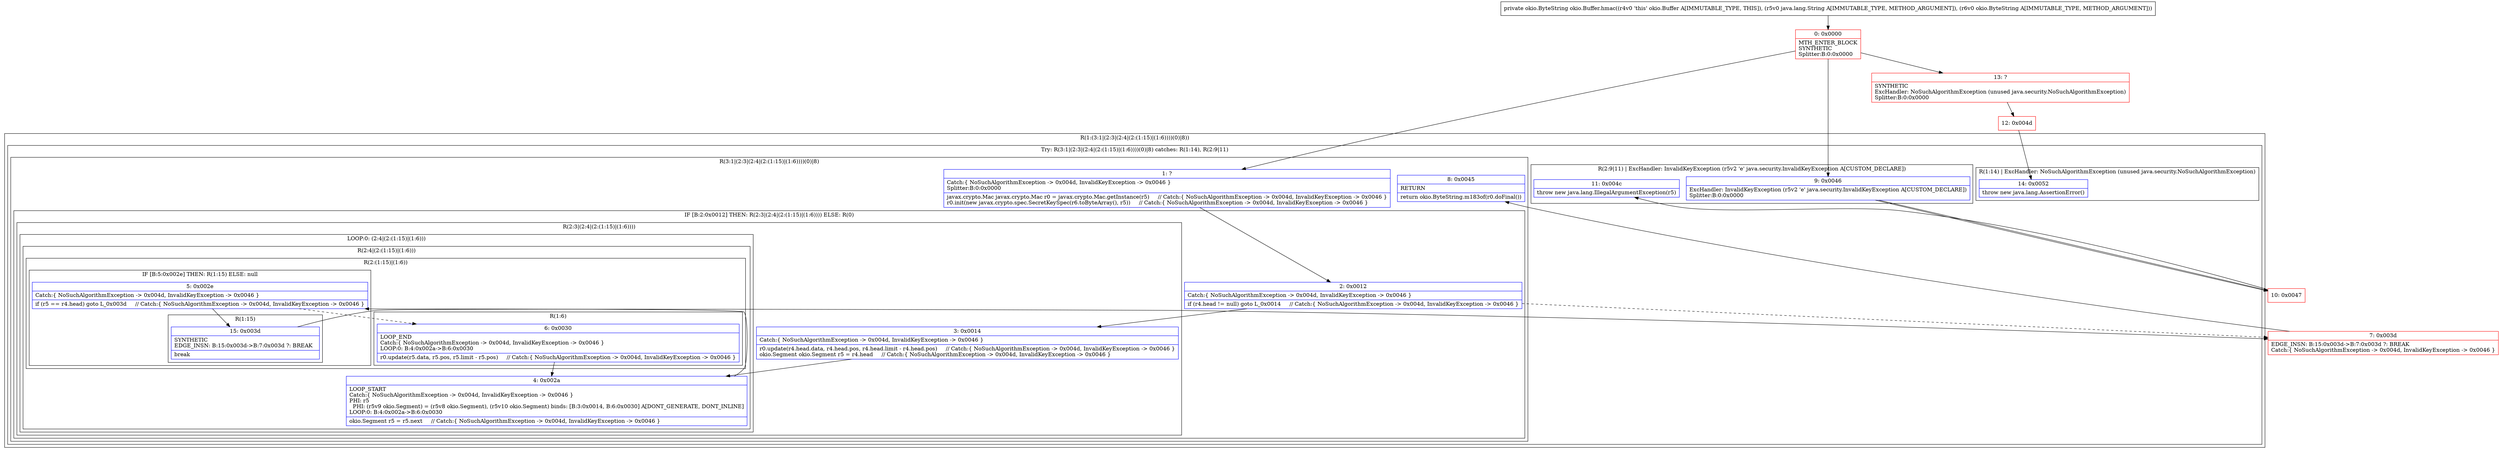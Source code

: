 digraph "CFG forokio.Buffer.hmac(Ljava\/lang\/String;Lokio\/ByteString;)Lokio\/ByteString;" {
subgraph cluster_Region_1769387191 {
label = "R(1:(3:1|(2:3|(2:4|(2:(1:15)|(1:6))))(0)|8))";
node [shape=record,color=blue];
subgraph cluster_TryCatchRegion_202635494 {
label = "Try: R(3:1|(2:3|(2:4|(2:(1:15)|(1:6))))(0)|8) catches: R(1:14), R(2:9|11)";
node [shape=record,color=blue];
subgraph cluster_Region_1578021447 {
label = "R(3:1|(2:3|(2:4|(2:(1:15)|(1:6))))(0)|8)";
node [shape=record,color=blue];
Node_1 [shape=record,label="{1\:\ ?|Catch:\{ NoSuchAlgorithmException \-\> 0x004d, InvalidKeyException \-\> 0x0046 \}\lSplitter:B:0:0x0000\l|javax.crypto.Mac javax.crypto.Mac r0 = javax.crypto.Mac.getInstance(r5)     \/\/ Catch:\{ NoSuchAlgorithmException \-\> 0x004d, InvalidKeyException \-\> 0x0046 \}\lr0.init(new javax.crypto.spec.SecretKeySpec(r6.toByteArray(), r5))     \/\/ Catch:\{ NoSuchAlgorithmException \-\> 0x004d, InvalidKeyException \-\> 0x0046 \}\l}"];
subgraph cluster_IfRegion_1289904215 {
label = "IF [B:2:0x0012] THEN: R(2:3|(2:4|(2:(1:15)|(1:6)))) ELSE: R(0)";
node [shape=record,color=blue];
Node_2 [shape=record,label="{2\:\ 0x0012|Catch:\{ NoSuchAlgorithmException \-\> 0x004d, InvalidKeyException \-\> 0x0046 \}\l|if (r4.head != null) goto L_0x0014     \/\/ Catch:\{ NoSuchAlgorithmException \-\> 0x004d, InvalidKeyException \-\> 0x0046 \}\l}"];
subgraph cluster_Region_828417254 {
label = "R(2:3|(2:4|(2:(1:15)|(1:6))))";
node [shape=record,color=blue];
Node_3 [shape=record,label="{3\:\ 0x0014|Catch:\{ NoSuchAlgorithmException \-\> 0x004d, InvalidKeyException \-\> 0x0046 \}\l|r0.update(r4.head.data, r4.head.pos, r4.head.limit \- r4.head.pos)     \/\/ Catch:\{ NoSuchAlgorithmException \-\> 0x004d, InvalidKeyException \-\> 0x0046 \}\lokio.Segment okio.Segment r5 = r4.head     \/\/ Catch:\{ NoSuchAlgorithmException \-\> 0x004d, InvalidKeyException \-\> 0x0046 \}\l}"];
subgraph cluster_LoopRegion_2000183659 {
label = "LOOP:0: (2:4|(2:(1:15)|(1:6)))";
node [shape=record,color=blue];
subgraph cluster_Region_2132101019 {
label = "R(2:4|(2:(1:15)|(1:6)))";
node [shape=record,color=blue];
Node_4 [shape=record,label="{4\:\ 0x002a|LOOP_START\lCatch:\{ NoSuchAlgorithmException \-\> 0x004d, InvalidKeyException \-\> 0x0046 \}\lPHI: r5 \l  PHI: (r5v9 okio.Segment) = (r5v8 okio.Segment), (r5v10 okio.Segment) binds: [B:3:0x0014, B:6:0x0030] A[DONT_GENERATE, DONT_INLINE]\lLOOP:0: B:4:0x002a\-\>B:6:0x0030\l|okio.Segment r5 = r5.next     \/\/ Catch:\{ NoSuchAlgorithmException \-\> 0x004d, InvalidKeyException \-\> 0x0046 \}\l}"];
subgraph cluster_Region_733458487 {
label = "R(2:(1:15)|(1:6))";
node [shape=record,color=blue];
subgraph cluster_IfRegion_1419927220 {
label = "IF [B:5:0x002e] THEN: R(1:15) ELSE: null";
node [shape=record,color=blue];
Node_5 [shape=record,label="{5\:\ 0x002e|Catch:\{ NoSuchAlgorithmException \-\> 0x004d, InvalidKeyException \-\> 0x0046 \}\l|if (r5 == r4.head) goto L_0x003d     \/\/ Catch:\{ NoSuchAlgorithmException \-\> 0x004d, InvalidKeyException \-\> 0x0046 \}\l}"];
subgraph cluster_Region_955296111 {
label = "R(1:15)";
node [shape=record,color=blue];
Node_15 [shape=record,label="{15\:\ 0x003d|SYNTHETIC\lEDGE_INSN: B:15:0x003d\-\>B:7:0x003d ?: BREAK  \l|break\l}"];
}
}
subgraph cluster_Region_551149872 {
label = "R(1:6)";
node [shape=record,color=blue];
Node_6 [shape=record,label="{6\:\ 0x0030|LOOP_END\lCatch:\{ NoSuchAlgorithmException \-\> 0x004d, InvalidKeyException \-\> 0x0046 \}\lLOOP:0: B:4:0x002a\-\>B:6:0x0030\l|r0.update(r5.data, r5.pos, r5.limit \- r5.pos)     \/\/ Catch:\{ NoSuchAlgorithmException \-\> 0x004d, InvalidKeyException \-\> 0x0046 \}\l}"];
}
}
}
}
}
subgraph cluster_Region_1741653758 {
label = "R(0)";
node [shape=record,color=blue];
}
}
Node_8 [shape=record,label="{8\:\ 0x0045|RETURN\l|return okio.ByteString.m183of(r0.doFinal())\l}"];
}
subgraph cluster_Region_1397260373 {
label = "R(1:14) | ExcHandler: NoSuchAlgorithmException (unused java.security.NoSuchAlgorithmException)\l";
node [shape=record,color=blue];
Node_14 [shape=record,label="{14\:\ 0x0052|throw new java.lang.AssertionError()\l}"];
}
subgraph cluster_Region_1172874243 {
label = "R(2:9|11) | ExcHandler: InvalidKeyException (r5v2 'e' java.security.InvalidKeyException A[CUSTOM_DECLARE])\l";
node [shape=record,color=blue];
Node_9 [shape=record,label="{9\:\ 0x0046|ExcHandler: InvalidKeyException (r5v2 'e' java.security.InvalidKeyException A[CUSTOM_DECLARE])\lSplitter:B:0:0x0000\l}"];
Node_11 [shape=record,label="{11\:\ 0x004c|throw new java.lang.IllegalArgumentException(r5)\l}"];
}
}
}
subgraph cluster_Region_1397260373 {
label = "R(1:14) | ExcHandler: NoSuchAlgorithmException (unused java.security.NoSuchAlgorithmException)\l";
node [shape=record,color=blue];
Node_14 [shape=record,label="{14\:\ 0x0052|throw new java.lang.AssertionError()\l}"];
}
subgraph cluster_Region_1172874243 {
label = "R(2:9|11) | ExcHandler: InvalidKeyException (r5v2 'e' java.security.InvalidKeyException A[CUSTOM_DECLARE])\l";
node [shape=record,color=blue];
Node_9 [shape=record,label="{9\:\ 0x0046|ExcHandler: InvalidKeyException (r5v2 'e' java.security.InvalidKeyException A[CUSTOM_DECLARE])\lSplitter:B:0:0x0000\l}"];
Node_11 [shape=record,label="{11\:\ 0x004c|throw new java.lang.IllegalArgumentException(r5)\l}"];
}
Node_0 [shape=record,color=red,label="{0\:\ 0x0000|MTH_ENTER_BLOCK\lSYNTHETIC\lSplitter:B:0:0x0000\l}"];
Node_7 [shape=record,color=red,label="{7\:\ 0x003d|EDGE_INSN: B:15:0x003d\-\>B:7:0x003d ?: BREAK  \lCatch:\{ NoSuchAlgorithmException \-\> 0x004d, InvalidKeyException \-\> 0x0046 \}\l}"];
Node_10 [shape=record,color=red,label="{10\:\ 0x0047}"];
Node_12 [shape=record,color=red,label="{12\:\ 0x004d}"];
Node_13 [shape=record,color=red,label="{13\:\ ?|SYNTHETIC\lExcHandler: NoSuchAlgorithmException (unused java.security.NoSuchAlgorithmException)\lSplitter:B:0:0x0000\l}"];
MethodNode[shape=record,label="{private okio.ByteString okio.Buffer.hmac((r4v0 'this' okio.Buffer A[IMMUTABLE_TYPE, THIS]), (r5v0 java.lang.String A[IMMUTABLE_TYPE, METHOD_ARGUMENT]), (r6v0 okio.ByteString A[IMMUTABLE_TYPE, METHOD_ARGUMENT])) }"];
MethodNode -> Node_0;
Node_1 -> Node_2;
Node_2 -> Node_3;
Node_2 -> Node_7[style=dashed];
Node_3 -> Node_4;
Node_4 -> Node_5;
Node_5 -> Node_6[style=dashed];
Node_5 -> Node_15;
Node_15 -> Node_7;
Node_6 -> Node_4;
Node_9 -> Node_10;
Node_9 -> Node_10;
Node_0 -> Node_1;
Node_0 -> Node_13;
Node_0 -> Node_9;
Node_7 -> Node_8;
Node_10 -> Node_11;
Node_12 -> Node_14;
Node_13 -> Node_12;
}

